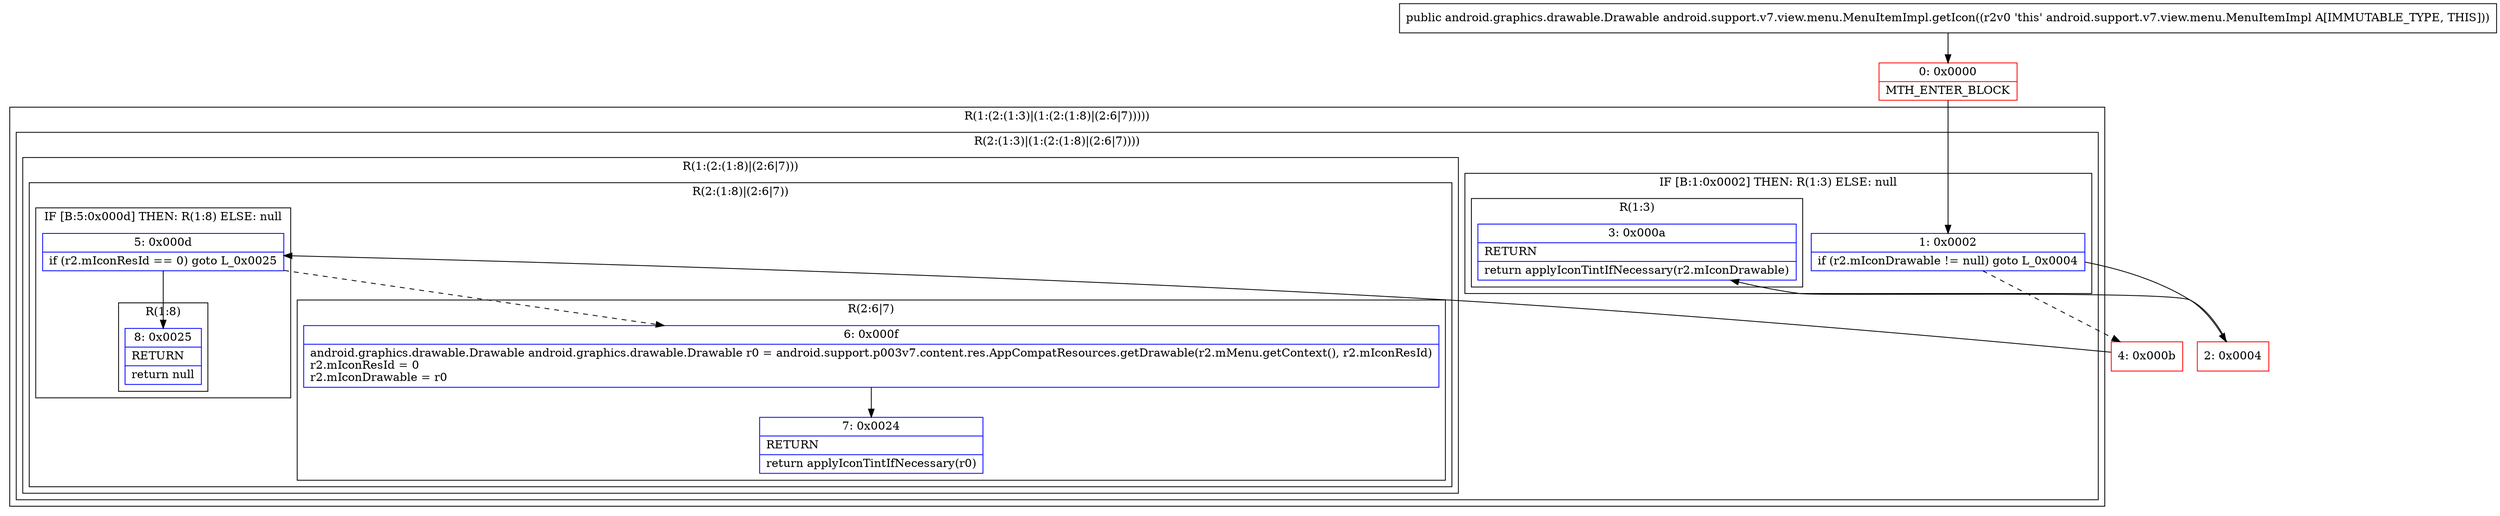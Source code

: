 digraph "CFG forandroid.support.v7.view.menu.MenuItemImpl.getIcon()Landroid\/graphics\/drawable\/Drawable;" {
subgraph cluster_Region_1229625777 {
label = "R(1:(2:(1:3)|(1:(2:(1:8)|(2:6|7)))))";
node [shape=record,color=blue];
subgraph cluster_Region_1033874148 {
label = "R(2:(1:3)|(1:(2:(1:8)|(2:6|7))))";
node [shape=record,color=blue];
subgraph cluster_IfRegion_936288699 {
label = "IF [B:1:0x0002] THEN: R(1:3) ELSE: null";
node [shape=record,color=blue];
Node_1 [shape=record,label="{1\:\ 0x0002|if (r2.mIconDrawable != null) goto L_0x0004\l}"];
subgraph cluster_Region_10332723 {
label = "R(1:3)";
node [shape=record,color=blue];
Node_3 [shape=record,label="{3\:\ 0x000a|RETURN\l|return applyIconTintIfNecessary(r2.mIconDrawable)\l}"];
}
}
subgraph cluster_Region_495398016 {
label = "R(1:(2:(1:8)|(2:6|7)))";
node [shape=record,color=blue];
subgraph cluster_Region_1569680734 {
label = "R(2:(1:8)|(2:6|7))";
node [shape=record,color=blue];
subgraph cluster_IfRegion_521063469 {
label = "IF [B:5:0x000d] THEN: R(1:8) ELSE: null";
node [shape=record,color=blue];
Node_5 [shape=record,label="{5\:\ 0x000d|if (r2.mIconResId == 0) goto L_0x0025\l}"];
subgraph cluster_Region_1924080077 {
label = "R(1:8)";
node [shape=record,color=blue];
Node_8 [shape=record,label="{8\:\ 0x0025|RETURN\l|return null\l}"];
}
}
subgraph cluster_Region_1182771324 {
label = "R(2:6|7)";
node [shape=record,color=blue];
Node_6 [shape=record,label="{6\:\ 0x000f|android.graphics.drawable.Drawable android.graphics.drawable.Drawable r0 = android.support.p003v7.content.res.AppCompatResources.getDrawable(r2.mMenu.getContext(), r2.mIconResId)\lr2.mIconResId = 0\lr2.mIconDrawable = r0\l}"];
Node_7 [shape=record,label="{7\:\ 0x0024|RETURN\l|return applyIconTintIfNecessary(r0)\l}"];
}
}
}
}
}
Node_0 [shape=record,color=red,label="{0\:\ 0x0000|MTH_ENTER_BLOCK\l}"];
Node_2 [shape=record,color=red,label="{2\:\ 0x0004}"];
Node_4 [shape=record,color=red,label="{4\:\ 0x000b}"];
MethodNode[shape=record,label="{public android.graphics.drawable.Drawable android.support.v7.view.menu.MenuItemImpl.getIcon((r2v0 'this' android.support.v7.view.menu.MenuItemImpl A[IMMUTABLE_TYPE, THIS])) }"];
MethodNode -> Node_0;
Node_1 -> Node_2;
Node_1 -> Node_4[style=dashed];
Node_5 -> Node_6[style=dashed];
Node_5 -> Node_8;
Node_6 -> Node_7;
Node_0 -> Node_1;
Node_2 -> Node_3;
Node_4 -> Node_5;
}

